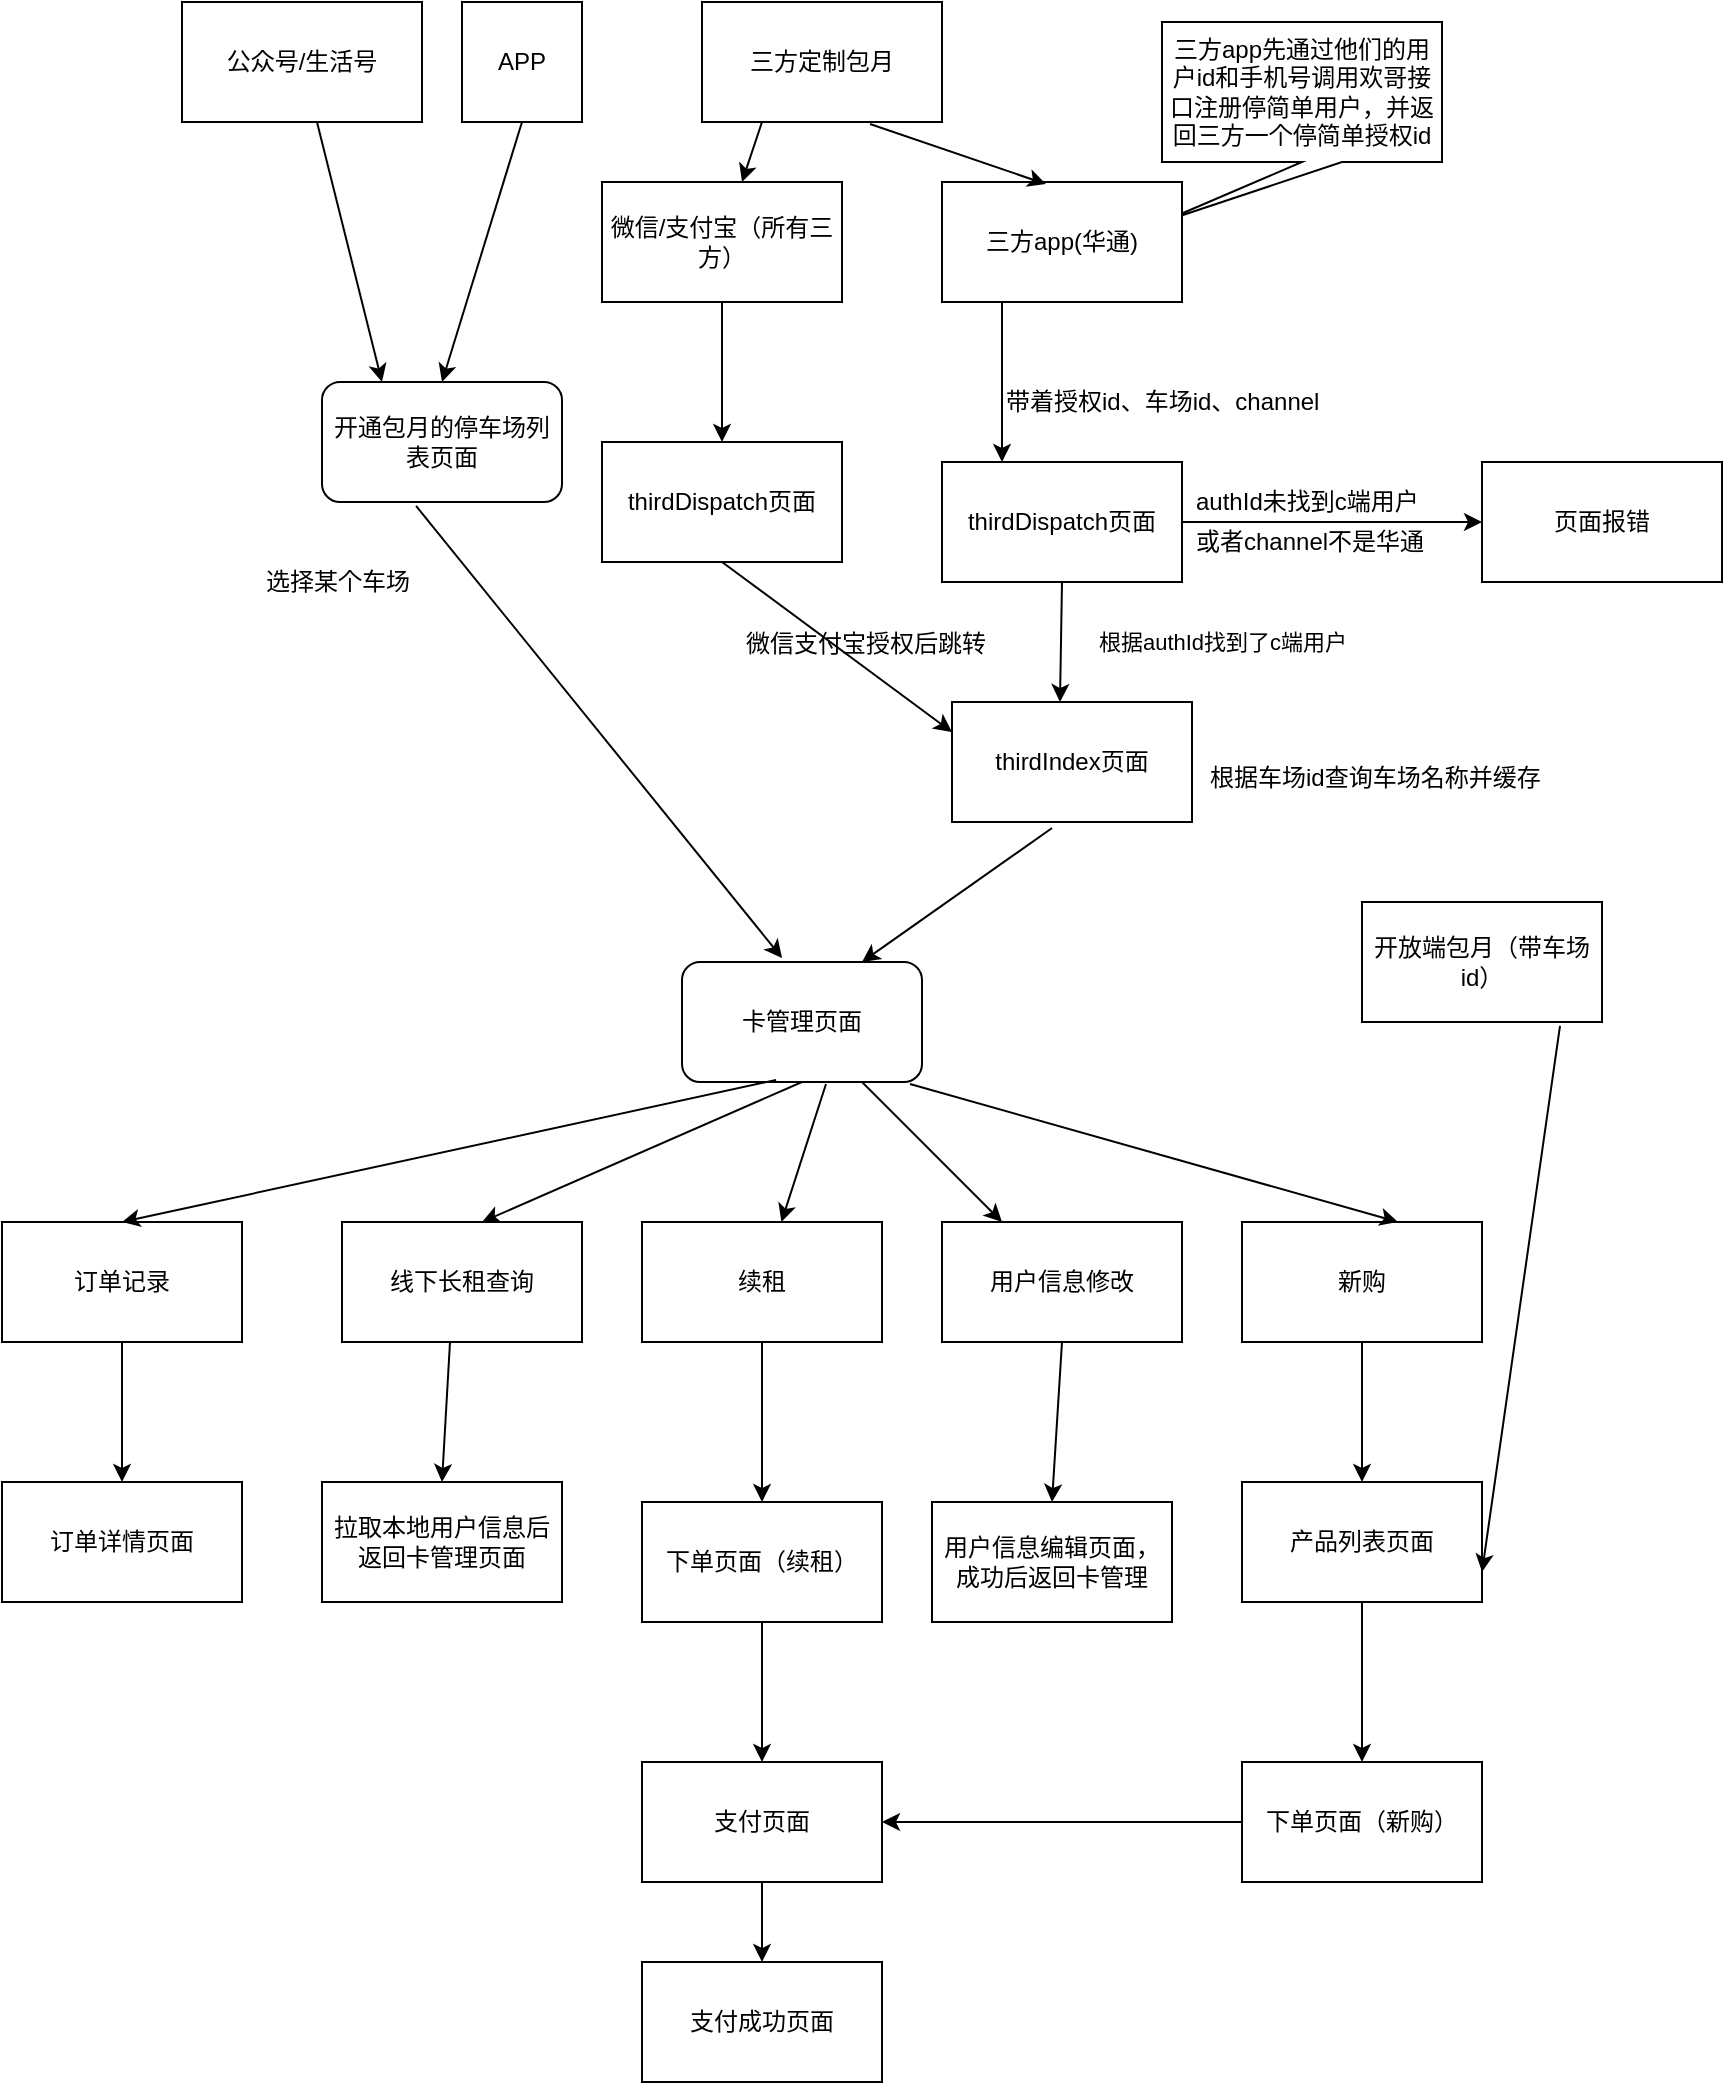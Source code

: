 <mxfile version="10.7.9" type="github"><diagram id="Kz2_5z0T1U55ntfpYJJ5" name="Page-1"><mxGraphModel dx="1299" dy="605" grid="1" gridSize="10" guides="1" tooltips="1" connect="1" arrows="1" fold="1" page="1" pageScale="1" pageWidth="827" pageHeight="1169" math="0" shadow="0"><root><mxCell id="0"/><mxCell id="1" parent="0"/><mxCell id="9hjTfBYaoNsSg7ztp4NO-1" value="公众号/生活号" style="rounded=0;whiteSpace=wrap;html=1;" vertex="1" parent="1"><mxGeometry x="100" y="20" width="120" height="60" as="geometry"/></mxCell><mxCell id="9hjTfBYaoNsSg7ztp4NO-2" value="APP" style="rounded=0;whiteSpace=wrap;html=1;" vertex="1" parent="1"><mxGeometry x="240" y="20" width="60" height="60" as="geometry"/></mxCell><mxCell id="9hjTfBYaoNsSg7ztp4NO-3" value="三方定制包月" style="rounded=0;whiteSpace=wrap;html=1;" vertex="1" parent="1"><mxGeometry x="360" y="20" width="120" height="60" as="geometry"/></mxCell><mxCell id="9hjTfBYaoNsSg7ztp4NO-4" value="开通包月的停车场列表页面" style="rounded=1;whiteSpace=wrap;html=1;" vertex="1" parent="1"><mxGeometry x="170" y="210" width="120" height="60" as="geometry"/></mxCell><mxCell id="9hjTfBYaoNsSg7ztp4NO-5" value="" style="endArrow=classic;html=1;entryX=0.25;entryY=0;entryDx=0;entryDy=0;" edge="1" parent="1" source="9hjTfBYaoNsSg7ztp4NO-1" target="9hjTfBYaoNsSg7ztp4NO-4"><mxGeometry width="50" height="50" relative="1" as="geometry"><mxPoint x="50" y="330" as="sourcePoint"/><mxPoint x="100" y="280" as="targetPoint"/></mxGeometry></mxCell><mxCell id="9hjTfBYaoNsSg7ztp4NO-6" value="" style="endArrow=classic;html=1;exitX=0.5;exitY=1;exitDx=0;exitDy=0;entryX=0.5;entryY=0;entryDx=0;entryDy=0;" edge="1" parent="1" source="9hjTfBYaoNsSg7ztp4NO-2" target="9hjTfBYaoNsSg7ztp4NO-4"><mxGeometry width="50" height="50" relative="1" as="geometry"><mxPoint x="420" y="210" as="sourcePoint"/><mxPoint x="470" y="160" as="targetPoint"/></mxGeometry></mxCell><mxCell id="9hjTfBYaoNsSg7ztp4NO-7" value="" style="endArrow=classic;html=1;entryX=0.392;entryY=0.017;entryDx=0;entryDy=0;entryPerimeter=0;" edge="1" parent="1" target="9hjTfBYaoNsSg7ztp4NO-14"><mxGeometry width="50" height="50" relative="1" as="geometry"><mxPoint x="487" y="270" as="sourcePoint"/><mxPoint x="100" y="280" as="targetPoint"/></mxGeometry></mxCell><mxCell id="9hjTfBYaoNsSg7ztp4NO-8" value="卡管理页面" style="rounded=1;whiteSpace=wrap;html=1;" vertex="1" parent="1"><mxGeometry x="350" y="500" width="120" height="60" as="geometry"/></mxCell><mxCell id="9hjTfBYaoNsSg7ztp4NO-9" value="" style="endArrow=classic;html=1;exitX=0.392;exitY=1.033;exitDx=0;exitDy=0;exitPerimeter=0;entryX=0.417;entryY=-0.033;entryDx=0;entryDy=0;entryPerimeter=0;" edge="1" parent="1" source="9hjTfBYaoNsSg7ztp4NO-4" target="9hjTfBYaoNsSg7ztp4NO-8"><mxGeometry width="50" height="50" relative="1" as="geometry"><mxPoint x="170" y="350" as="sourcePoint"/><mxPoint x="220" y="300" as="targetPoint"/></mxGeometry></mxCell><mxCell id="9hjTfBYaoNsSg7ztp4NO-10" value="选择某个车场" style="text;html=1;resizable=0;points=[];autosize=1;align=left;verticalAlign=top;spacingTop=-4;" vertex="1" parent="1"><mxGeometry x="140" y="300" width="90" height="20" as="geometry"/></mxCell><mxCell id="9hjTfBYaoNsSg7ztp4NO-11" value="三方app先通过他们的用户id和手机号调用欢哥接口注册停简单用户，并返回三方一个停简单授权id" style="shape=callout;whiteSpace=wrap;html=1;perimeter=calloutPerimeter;position2=0;" vertex="1" parent="1"><mxGeometry x="590" y="30" width="140" height="100" as="geometry"/></mxCell><mxCell id="9hjTfBYaoNsSg7ztp4NO-14" value="thirdDispatch页面" style="rounded=0;whiteSpace=wrap;html=1;" vertex="1" parent="1"><mxGeometry x="480" y="250" width="120" height="60" as="geometry"/></mxCell><mxCell id="9hjTfBYaoNsSg7ztp4NO-15" value="带着授权id、车场id、channel" style="text;html=1;resizable=0;points=[];autosize=1;align=left;verticalAlign=top;spacingTop=-4;" vertex="1" parent="1"><mxGeometry x="510" y="210" width="170" height="20" as="geometry"/></mxCell><mxCell id="9hjTfBYaoNsSg7ztp4NO-16" value="thirdIndex页面" style="rounded=0;whiteSpace=wrap;html=1;" vertex="1" parent="1"><mxGeometry x="485" y="370" width="120" height="60" as="geometry"/></mxCell><mxCell id="9hjTfBYaoNsSg7ztp4NO-17" value="页面报错" style="rounded=0;whiteSpace=wrap;html=1;" vertex="1" parent="1"><mxGeometry x="750" y="250" width="120" height="60" as="geometry"/></mxCell><mxCell id="9hjTfBYaoNsSg7ztp4NO-18" value="" style="endArrow=classic;html=1;exitX=1;exitY=0.5;exitDx=0;exitDy=0;" edge="1" parent="1" source="9hjTfBYaoNsSg7ztp4NO-14" target="9hjTfBYaoNsSg7ztp4NO-17"><mxGeometry width="50" height="50" relative="1" as="geometry"><mxPoint x="50" y="470" as="sourcePoint"/><mxPoint x="100" y="420" as="targetPoint"/></mxGeometry></mxCell><mxCell id="9hjTfBYaoNsSg7ztp4NO-19" value="authId未找到c端用户" style="text;html=1;resizable=0;points=[];autosize=1;align=left;verticalAlign=top;spacingTop=-4;" vertex="1" parent="1"><mxGeometry x="605" y="260" width="130" height="20" as="geometry"/></mxCell><mxCell id="9hjTfBYaoNsSg7ztp4NO-20" value="根据authId找到了c端用户" style="endArrow=classic;html=1;exitX=0.5;exitY=1;exitDx=0;exitDy=0;entryX=0.45;entryY=0;entryDx=0;entryDy=0;entryPerimeter=0;" edge="1" parent="1" source="9hjTfBYaoNsSg7ztp4NO-14" target="9hjTfBYaoNsSg7ztp4NO-16"><mxGeometry x="-0.045" y="80" width="50" height="50" relative="1" as="geometry"><mxPoint x="50" y="470" as="sourcePoint"/><mxPoint x="100" y="420" as="targetPoint"/><mxPoint as="offset"/></mxGeometry></mxCell><mxCell id="9hjTfBYaoNsSg7ztp4NO-21" value="微信/支付宝（所有三方）" style="rounded=0;whiteSpace=wrap;html=1;" vertex="1" parent="1"><mxGeometry x="310" y="110" width="120" height="60" as="geometry"/></mxCell><mxCell id="9hjTfBYaoNsSg7ztp4NO-22" value="三方app(华通)" style="rounded=0;whiteSpace=wrap;html=1;" vertex="1" parent="1"><mxGeometry x="480" y="110" width="120" height="60" as="geometry"/></mxCell><mxCell id="9hjTfBYaoNsSg7ztp4NO-23" value="" style="endArrow=classic;html=1;exitX=0.25;exitY=1;exitDx=0;exitDy=0;" edge="1" parent="1" source="9hjTfBYaoNsSg7ztp4NO-3" target="9hjTfBYaoNsSg7ztp4NO-21"><mxGeometry width="50" height="50" relative="1" as="geometry"><mxPoint x="10" y="590" as="sourcePoint"/><mxPoint x="60" y="540" as="targetPoint"/></mxGeometry></mxCell><mxCell id="9hjTfBYaoNsSg7ztp4NO-24" value="" style="endArrow=classic;html=1;exitX=0.7;exitY=1.017;exitDx=0;exitDy=0;exitPerimeter=0;entryX=0.433;entryY=0.017;entryDx=0;entryDy=0;entryPerimeter=0;" edge="1" parent="1" source="9hjTfBYaoNsSg7ztp4NO-3" target="9hjTfBYaoNsSg7ztp4NO-22"><mxGeometry width="50" height="50" relative="1" as="geometry"><mxPoint x="10" y="590" as="sourcePoint"/><mxPoint x="60" y="540" as="targetPoint"/></mxGeometry></mxCell><mxCell id="9hjTfBYaoNsSg7ztp4NO-25" value="" style="endArrow=classic;html=1;exitX=0.25;exitY=1;exitDx=0;exitDy=0;entryX=0.25;entryY=0;entryDx=0;entryDy=0;" edge="1" parent="1" source="9hjTfBYaoNsSg7ztp4NO-22" target="9hjTfBYaoNsSg7ztp4NO-14"><mxGeometry width="50" height="50" relative="1" as="geometry"><mxPoint x="10" y="590" as="sourcePoint"/><mxPoint x="60" y="540" as="targetPoint"/></mxGeometry></mxCell><mxCell id="9hjTfBYaoNsSg7ztp4NO-26" value="或者channel不是华通" style="text;html=1;resizable=0;points=[];autosize=1;align=left;verticalAlign=top;spacingTop=-4;" vertex="1" parent="1"><mxGeometry x="605" y="280" width="130" height="20" as="geometry"/></mxCell><mxCell id="9hjTfBYaoNsSg7ztp4NO-27" value="根据车场id查询车场名称并缓存" style="text;html=1;resizable=0;points=[];autosize=1;align=left;verticalAlign=top;spacingTop=-4;" vertex="1" parent="1"><mxGeometry x="612" y="398" width="180" height="20" as="geometry"/></mxCell><mxCell id="9hjTfBYaoNsSg7ztp4NO-28" value="" style="endArrow=classic;html=1;entryX=0.75;entryY=0;entryDx=0;entryDy=0;exitX=0.417;exitY=1.05;exitDx=0;exitDy=0;exitPerimeter=0;" edge="1" parent="1" source="9hjTfBYaoNsSg7ztp4NO-16" target="9hjTfBYaoNsSg7ztp4NO-8"><mxGeometry width="50" height="50" relative="1" as="geometry"><mxPoint x="480" y="400" as="sourcePoint"/><mxPoint x="60" y="450" as="targetPoint"/></mxGeometry></mxCell><mxCell id="9hjTfBYaoNsSg7ztp4NO-29" value="&lt;span&gt;thirdDispatch页面&lt;/span&gt;" style="rounded=0;whiteSpace=wrap;html=1;" vertex="1" parent="1"><mxGeometry x="310" y="240" width="120" height="60" as="geometry"/></mxCell><mxCell id="9hjTfBYaoNsSg7ztp4NO-30" value="" style="endArrow=classic;html=1;exitX=0.5;exitY=1;exitDx=0;exitDy=0;" edge="1" parent="1" source="9hjTfBYaoNsSg7ztp4NO-21" target="9hjTfBYaoNsSg7ztp4NO-29"><mxGeometry width="50" height="50" relative="1" as="geometry"><mxPoint x="10" y="500" as="sourcePoint"/><mxPoint x="60" y="450" as="targetPoint"/></mxGeometry></mxCell><mxCell id="9hjTfBYaoNsSg7ztp4NO-31" value="" style="endArrow=classic;html=1;exitX=0.5;exitY=1;exitDx=0;exitDy=0;entryX=0;entryY=0.25;entryDx=0;entryDy=0;" edge="1" parent="1" source="9hjTfBYaoNsSg7ztp4NO-29" target="9hjTfBYaoNsSg7ztp4NO-16"><mxGeometry width="50" height="50" relative="1" as="geometry"><mxPoint x="10" y="500" as="sourcePoint"/><mxPoint x="60" y="450" as="targetPoint"/></mxGeometry></mxCell><mxCell id="9hjTfBYaoNsSg7ztp4NO-32" value="微信支付宝授权后跳转" style="text;html=1;resizable=0;points=[];autosize=1;align=left;verticalAlign=top;spacingTop=-4;" vertex="1" parent="1"><mxGeometry x="380" y="331" width="140" height="20" as="geometry"/></mxCell><mxCell id="9hjTfBYaoNsSg7ztp4NO-33" value="订单记录" style="rounded=0;whiteSpace=wrap;html=1;" vertex="1" parent="1"><mxGeometry x="10" y="630" width="120" height="60" as="geometry"/></mxCell><mxCell id="9hjTfBYaoNsSg7ztp4NO-34" value="线下长租查询" style="rounded=0;whiteSpace=wrap;html=1;" vertex="1" parent="1"><mxGeometry x="180" y="630" width="120" height="60" as="geometry"/></mxCell><mxCell id="9hjTfBYaoNsSg7ztp4NO-35" value="续租" style="rounded=0;whiteSpace=wrap;html=1;" vertex="1" parent="1"><mxGeometry x="330" y="630" width="120" height="60" as="geometry"/></mxCell><mxCell id="9hjTfBYaoNsSg7ztp4NO-36" value="用户信息修改" style="rounded=0;whiteSpace=wrap;html=1;" vertex="1" parent="1"><mxGeometry x="480" y="630" width="120" height="60" as="geometry"/></mxCell><mxCell id="9hjTfBYaoNsSg7ztp4NO-37" value="新购" style="rounded=0;whiteSpace=wrap;html=1;" vertex="1" parent="1"><mxGeometry x="630" y="630" width="120" height="60" as="geometry"/></mxCell><mxCell id="9hjTfBYaoNsSg7ztp4NO-38" value="" style="endArrow=classic;html=1;exitX=0.392;exitY=0.983;exitDx=0;exitDy=0;exitPerimeter=0;entryX=0.5;entryY=0;entryDx=0;entryDy=0;" edge="1" parent="1" source="9hjTfBYaoNsSg7ztp4NO-8" target="9hjTfBYaoNsSg7ztp4NO-33"><mxGeometry width="50" height="50" relative="1" as="geometry"><mxPoint x="10" y="760" as="sourcePoint"/><mxPoint x="60" y="710" as="targetPoint"/></mxGeometry></mxCell><mxCell id="9hjTfBYaoNsSg7ztp4NO-39" value="" style="endArrow=classic;html=1;exitX=0.5;exitY=1;exitDx=0;exitDy=0;" edge="1" parent="1" source="9hjTfBYaoNsSg7ztp4NO-8"><mxGeometry width="50" height="50" relative="1" as="geometry"><mxPoint x="10" y="760" as="sourcePoint"/><mxPoint x="250" y="630" as="targetPoint"/></mxGeometry></mxCell><mxCell id="9hjTfBYaoNsSg7ztp4NO-40" value="" style="endArrow=classic;html=1;exitX=0.6;exitY=1.017;exitDx=0;exitDy=0;exitPerimeter=0;" edge="1" parent="1" source="9hjTfBYaoNsSg7ztp4NO-8" target="9hjTfBYaoNsSg7ztp4NO-35"><mxGeometry width="50" height="50" relative="1" as="geometry"><mxPoint x="10" y="760" as="sourcePoint"/><mxPoint x="60" y="710" as="targetPoint"/></mxGeometry></mxCell><mxCell id="9hjTfBYaoNsSg7ztp4NO-41" value="" style="endArrow=classic;html=1;exitX=0.75;exitY=1;exitDx=0;exitDy=0;" edge="1" parent="1" source="9hjTfBYaoNsSg7ztp4NO-8" target="9hjTfBYaoNsSg7ztp4NO-36"><mxGeometry width="50" height="50" relative="1" as="geometry"><mxPoint x="10" y="760" as="sourcePoint"/><mxPoint x="60" y="710" as="targetPoint"/></mxGeometry></mxCell><mxCell id="9hjTfBYaoNsSg7ztp4NO-42" value="" style="endArrow=classic;html=1;exitX=0.95;exitY=1.017;exitDx=0;exitDy=0;exitPerimeter=0;entryX=0.65;entryY=0;entryDx=0;entryDy=0;entryPerimeter=0;" edge="1" parent="1" source="9hjTfBYaoNsSg7ztp4NO-8" target="9hjTfBYaoNsSg7ztp4NO-37"><mxGeometry width="50" height="50" relative="1" as="geometry"><mxPoint x="10" y="760" as="sourcePoint"/><mxPoint x="60" y="710" as="targetPoint"/></mxGeometry></mxCell><mxCell id="9hjTfBYaoNsSg7ztp4NO-44" value="订单详情页面" style="rounded=0;whiteSpace=wrap;html=1;" vertex="1" parent="1"><mxGeometry x="10" y="760" width="120" height="60" as="geometry"/></mxCell><mxCell id="9hjTfBYaoNsSg7ztp4NO-45" value="拉取本地用户信息后返回卡管理页面" style="rounded=0;whiteSpace=wrap;html=1;" vertex="1" parent="1"><mxGeometry x="170" y="760" width="120" height="60" as="geometry"/></mxCell><mxCell id="9hjTfBYaoNsSg7ztp4NO-48" value="" style="edgeStyle=orthogonalEdgeStyle;rounded=0;orthogonalLoop=1;jettySize=auto;html=1;" edge="1" parent="1" source="9hjTfBYaoNsSg7ztp4NO-46" target="9hjTfBYaoNsSg7ztp4NO-47"><mxGeometry relative="1" as="geometry"/></mxCell><mxCell id="9hjTfBYaoNsSg7ztp4NO-46" value="产品列表页面" style="rounded=0;whiteSpace=wrap;html=1;" vertex="1" parent="1"><mxGeometry x="630" y="760" width="120" height="60" as="geometry"/></mxCell><mxCell id="9hjTfBYaoNsSg7ztp4NO-47" value="下单页面（新购）" style="rounded=0;whiteSpace=wrap;html=1;" vertex="1" parent="1"><mxGeometry x="630" y="900" width="120" height="60" as="geometry"/></mxCell><mxCell id="9hjTfBYaoNsSg7ztp4NO-49" value="支付页面" style="rounded=0;whiteSpace=wrap;html=1;" vertex="1" parent="1"><mxGeometry x="330" y="900" width="120" height="60" as="geometry"/></mxCell><mxCell id="9hjTfBYaoNsSg7ztp4NO-50" value="下单页面（续租）" style="rounded=0;whiteSpace=wrap;html=1;" vertex="1" parent="1"><mxGeometry x="330" y="770" width="120" height="60" as="geometry"/></mxCell><mxCell id="9hjTfBYaoNsSg7ztp4NO-51" value="用户信息编辑页面，成功后返回卡管理" style="rounded=0;whiteSpace=wrap;html=1;" vertex="1" parent="1"><mxGeometry x="475" y="770" width="120" height="60" as="geometry"/></mxCell><mxCell id="9hjTfBYaoNsSg7ztp4NO-52" value="" style="endArrow=classic;html=1;exitX=0.5;exitY=1;exitDx=0;exitDy=0;" edge="1" parent="1" source="9hjTfBYaoNsSg7ztp4NO-50" target="9hjTfBYaoNsSg7ztp4NO-49"><mxGeometry width="50" height="50" relative="1" as="geometry"><mxPoint x="10" y="1140" as="sourcePoint"/><mxPoint x="60" y="1090" as="targetPoint"/></mxGeometry></mxCell><mxCell id="9hjTfBYaoNsSg7ztp4NO-53" value="" style="endArrow=classic;html=1;entryX=1;entryY=0.5;entryDx=0;entryDy=0;" edge="1" parent="1" source="9hjTfBYaoNsSg7ztp4NO-47" target="9hjTfBYaoNsSg7ztp4NO-49"><mxGeometry width="50" height="50" relative="1" as="geometry"><mxPoint x="10" y="1140" as="sourcePoint"/><mxPoint x="60" y="1090" as="targetPoint"/></mxGeometry></mxCell><mxCell id="9hjTfBYaoNsSg7ztp4NO-54" value="支付成功页面" style="rounded=0;whiteSpace=wrap;html=1;" vertex="1" parent="1"><mxGeometry x="330" y="1000" width="120" height="60" as="geometry"/></mxCell><mxCell id="9hjTfBYaoNsSg7ztp4NO-55" value="" style="endArrow=classic;html=1;exitX=0.5;exitY=1;exitDx=0;exitDy=0;" edge="1" parent="1" source="9hjTfBYaoNsSg7ztp4NO-33"><mxGeometry width="50" height="50" relative="1" as="geometry"><mxPoint x="10" y="1220" as="sourcePoint"/><mxPoint x="70" y="760" as="targetPoint"/></mxGeometry></mxCell><mxCell id="9hjTfBYaoNsSg7ztp4NO-56" value="" style="endArrow=classic;html=1;exitX=0.45;exitY=1;exitDx=0;exitDy=0;exitPerimeter=0;entryX=0.5;entryY=0;entryDx=0;entryDy=0;" edge="1" parent="1" source="9hjTfBYaoNsSg7ztp4NO-34" target="9hjTfBYaoNsSg7ztp4NO-45"><mxGeometry width="50" height="50" relative="1" as="geometry"><mxPoint x="10" y="1220" as="sourcePoint"/><mxPoint x="60" y="1170" as="targetPoint"/></mxGeometry></mxCell><mxCell id="9hjTfBYaoNsSg7ztp4NO-57" value="" style="endArrow=classic;html=1;exitX=0.5;exitY=1;exitDx=0;exitDy=0;" edge="1" parent="1" source="9hjTfBYaoNsSg7ztp4NO-35" target="9hjTfBYaoNsSg7ztp4NO-50"><mxGeometry width="50" height="50" relative="1" as="geometry"><mxPoint x="10" y="1220" as="sourcePoint"/><mxPoint x="60" y="1170" as="targetPoint"/></mxGeometry></mxCell><mxCell id="9hjTfBYaoNsSg7ztp4NO-58" value="" style="endArrow=classic;html=1;exitX=0.5;exitY=1;exitDx=0;exitDy=0;entryX=0.5;entryY=0;entryDx=0;entryDy=0;" edge="1" parent="1" source="9hjTfBYaoNsSg7ztp4NO-36" target="9hjTfBYaoNsSg7ztp4NO-51"><mxGeometry width="50" height="50" relative="1" as="geometry"><mxPoint x="10" y="1220" as="sourcePoint"/><mxPoint x="60" y="1170" as="targetPoint"/></mxGeometry></mxCell><mxCell id="9hjTfBYaoNsSg7ztp4NO-59" value="" style="endArrow=classic;html=1;exitX=0.5;exitY=1;exitDx=0;exitDy=0;" edge="1" parent="1" source="9hjTfBYaoNsSg7ztp4NO-37" target="9hjTfBYaoNsSg7ztp4NO-46"><mxGeometry width="50" height="50" relative="1" as="geometry"><mxPoint x="10" y="1220" as="sourcePoint"/><mxPoint x="60" y="1170" as="targetPoint"/></mxGeometry></mxCell><mxCell id="9hjTfBYaoNsSg7ztp4NO-60" value="" style="endArrow=classic;html=1;exitX=0.5;exitY=1;exitDx=0;exitDy=0;entryX=0.5;entryY=0;entryDx=0;entryDy=0;" edge="1" parent="1" source="9hjTfBYaoNsSg7ztp4NO-49" target="9hjTfBYaoNsSg7ztp4NO-54"><mxGeometry width="50" height="50" relative="1" as="geometry"><mxPoint x="10" y="1220" as="sourcePoint"/><mxPoint x="60" y="1170" as="targetPoint"/></mxGeometry></mxCell><mxCell id="9hjTfBYaoNsSg7ztp4NO-63" value="开放端包月（带车场id）" style="rounded=0;whiteSpace=wrap;html=1;" vertex="1" parent="1"><mxGeometry x="690" y="470" width="120" height="60" as="geometry"/></mxCell><mxCell id="9hjTfBYaoNsSg7ztp4NO-64" value="" style="endArrow=classic;html=1;exitX=0.825;exitY=1.033;exitDx=0;exitDy=0;exitPerimeter=0;entryX=1;entryY=0.75;entryDx=0;entryDy=0;" edge="1" parent="1" source="9hjTfBYaoNsSg7ztp4NO-63" target="9hjTfBYaoNsSg7ztp4NO-46"><mxGeometry width="50" height="50" relative="1" as="geometry"><mxPoint x="10" y="1130" as="sourcePoint"/><mxPoint x="60" y="1080" as="targetPoint"/></mxGeometry></mxCell></root></mxGraphModel></diagram></mxfile>